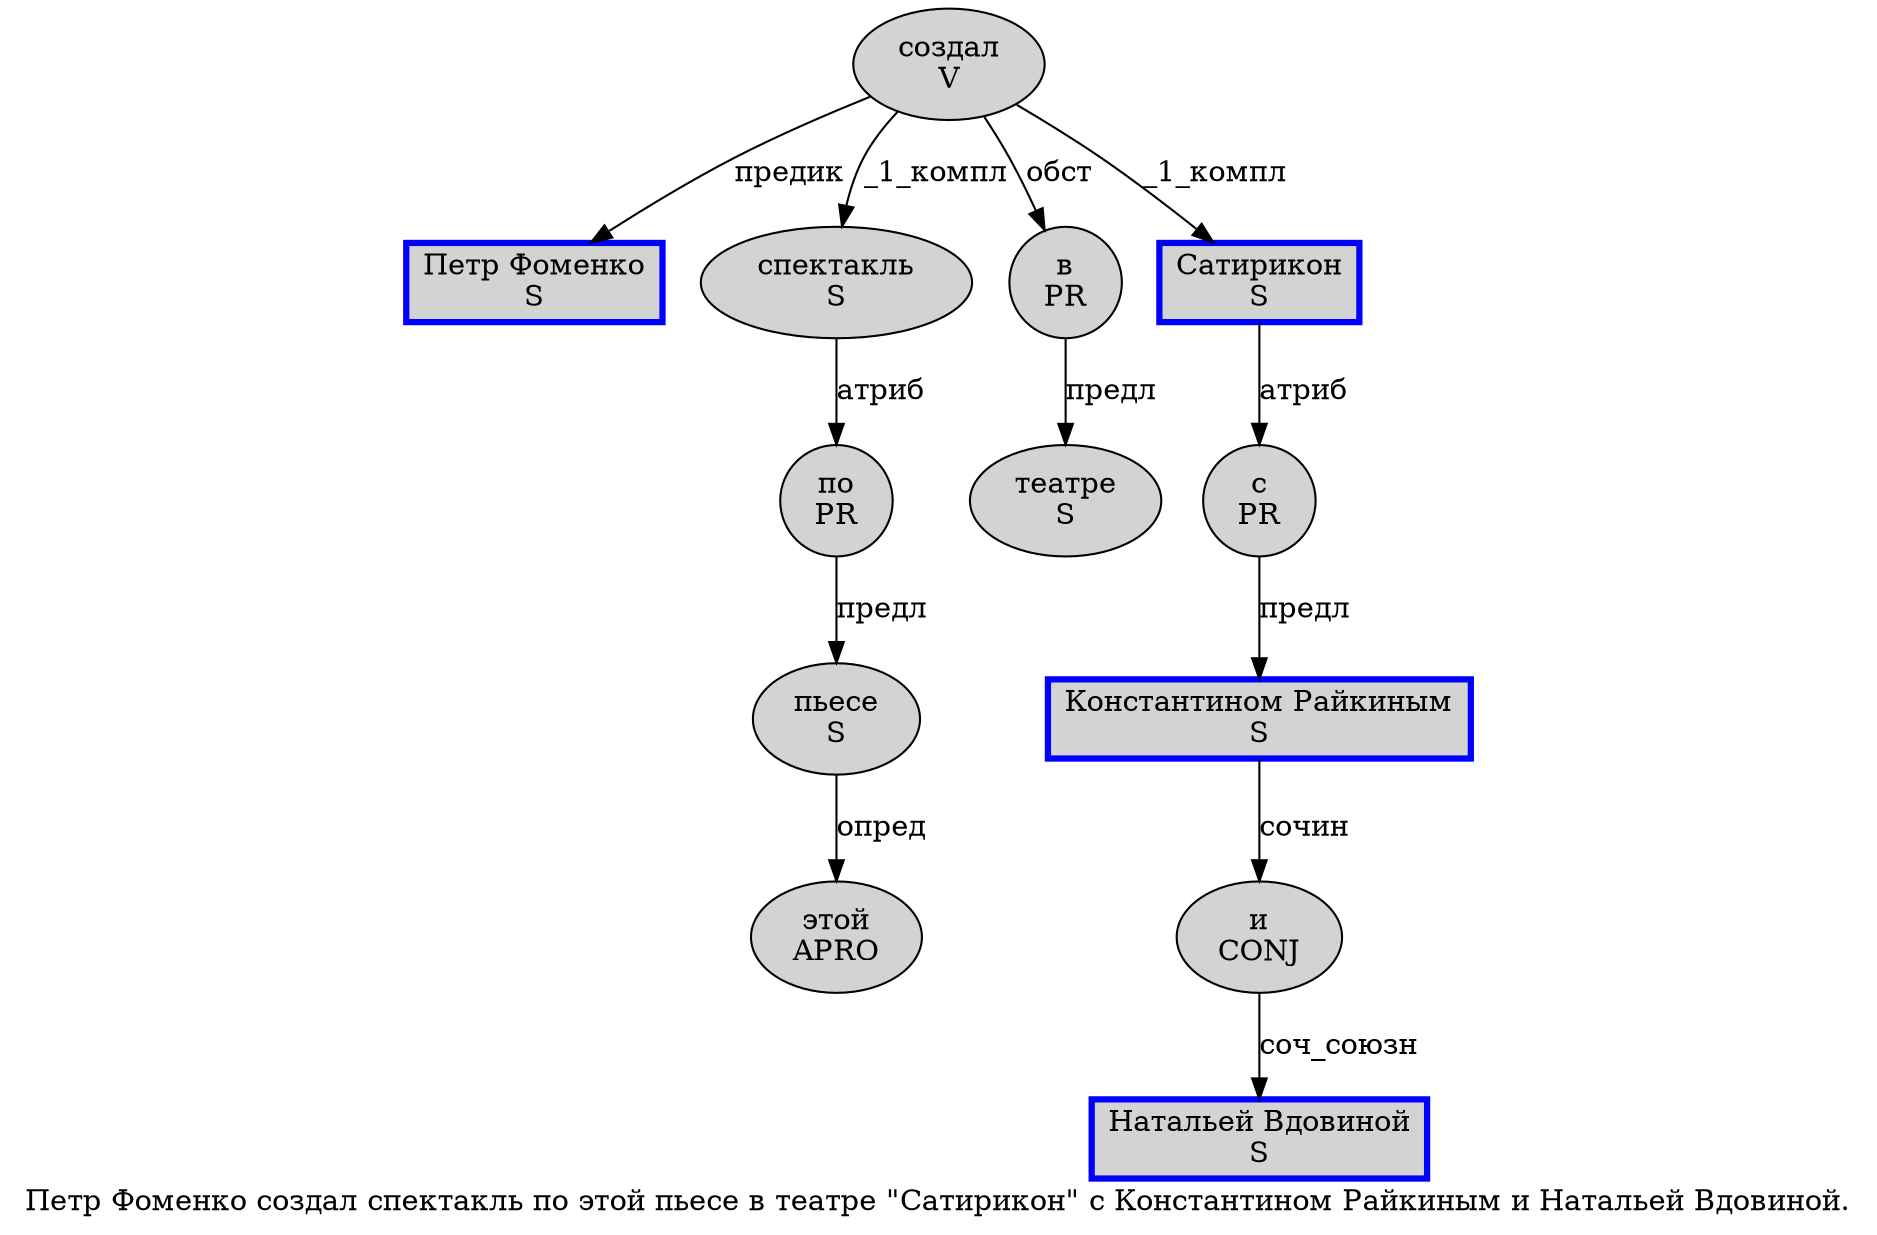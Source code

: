 digraph SENTENCE_1024 {
	graph [label="Петр Фоменко создал спектакль по этой пьесе в театре \"Сатирикон\" с Константином Райкиным и Натальей Вдовиной."]
	node [style=filled]
		0 [label="Петр Фоменко
S" color=blue fillcolor=lightgray penwidth=3 shape=box]
		1 [label="создал
V" color="" fillcolor=lightgray penwidth=1 shape=ellipse]
		2 [label="спектакль
S" color="" fillcolor=lightgray penwidth=1 shape=ellipse]
		3 [label="по
PR" color="" fillcolor=lightgray penwidth=1 shape=ellipse]
		4 [label="этой
APRO" color="" fillcolor=lightgray penwidth=1 shape=ellipse]
		5 [label="пьесе
S" color="" fillcolor=lightgray penwidth=1 shape=ellipse]
		6 [label="в
PR" color="" fillcolor=lightgray penwidth=1 shape=ellipse]
		7 [label="театре
S" color="" fillcolor=lightgray penwidth=1 shape=ellipse]
		9 [label="Сатирикон
S" color=blue fillcolor=lightgray penwidth=3 shape=box]
		11 [label="с
PR" color="" fillcolor=lightgray penwidth=1 shape=ellipse]
		12 [label="Константином Райкиным
S" color=blue fillcolor=lightgray penwidth=3 shape=box]
		13 [label="и
CONJ" color="" fillcolor=lightgray penwidth=1 shape=ellipse]
		14 [label="Натальей Вдовиной
S" color=blue fillcolor=lightgray penwidth=3 shape=box]
			3 -> 5 [label="предл"]
			11 -> 12 [label="предл"]
			13 -> 14 [label="соч_союзн"]
			12 -> 13 [label="сочин"]
			2 -> 3 [label="атриб"]
			6 -> 7 [label="предл"]
			1 -> 0 [label="предик"]
			1 -> 2 [label="_1_компл"]
			1 -> 6 [label="обст"]
			1 -> 9 [label="_1_компл"]
			5 -> 4 [label="опред"]
			9 -> 11 [label="атриб"]
}